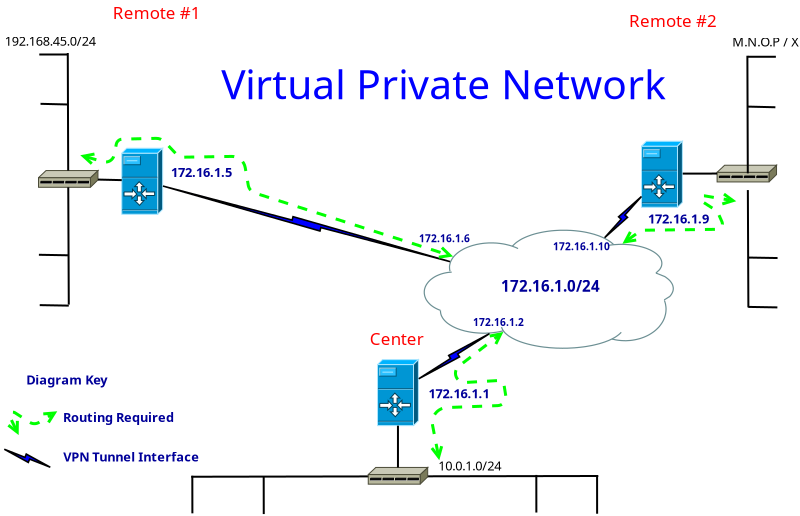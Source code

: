 <?xml version="1.0" encoding="UTF-8"?>
<dia:diagram xmlns:dia="http://www.lysator.liu.se/~alla/dia/">
  <dia:layer name="Background" visible="true" active="true">
    <dia:object type="Standard - Line" version="0" id="O0">
      <dia:attribute name="obj_pos">
        <dia:point val="10.2,28.575"/>
      </dia:attribute>
      <dia:attribute name="obj_bb">
        <dia:rectangle val="10.15,28.488;30.601,28.625"/>
      </dia:attribute>
      <dia:attribute name="conn_endpoints">
        <dia:point val="10.2,28.575"/>
        <dia:point val="30.551,28.538"/>
      </dia:attribute>
      <dia:attribute name="numcp">
        <dia:int val="1"/>
      </dia:attribute>
    </dia:object>
    <dia:object type="Cisco - Server with PC Router" version="1" id="O1">
      <dia:attribute name="obj_pos">
        <dia:point val="6.725,12.151"/>
      </dia:attribute>
      <dia:attribute name="obj_bb">
        <dia:rectangle val="6.724,12.115;8.785,15.486"/>
      </dia:attribute>
      <dia:attribute name="meta">
        <dia:composite type="dict"/>
      </dia:attribute>
      <dia:attribute name="elem_corner">
        <dia:point val="6.725,12.151"/>
      </dia:attribute>
      <dia:attribute name="elem_width">
        <dia:real val="2.044"/>
      </dia:attribute>
      <dia:attribute name="elem_height">
        <dia:real val="3.299"/>
      </dia:attribute>
      <dia:attribute name="line_width">
        <dia:real val="0.1"/>
      </dia:attribute>
      <dia:attribute name="line_colour">
        <dia:color val="#000000"/>
      </dia:attribute>
      <dia:attribute name="fill_colour">
        <dia:color val="#ffffff"/>
      </dia:attribute>
      <dia:attribute name="show_background">
        <dia:boolean val="true"/>
      </dia:attribute>
      <dia:attribute name="line_style">
        <dia:enum val="0"/>
        <dia:real val="1"/>
      </dia:attribute>
      <dia:attribute name="flip_horizontal">
        <dia:boolean val="false"/>
      </dia:attribute>
      <dia:attribute name="flip_vertical">
        <dia:boolean val="false"/>
      </dia:attribute>
      <dia:attribute name="subscale">
        <dia:real val="1"/>
      </dia:attribute>
    </dia:object>
    <dia:object type="Cisco - Server with PC Router" version="1" id="O2">
      <dia:attribute name="obj_pos">
        <dia:point val="32.711,11.801"/>
      </dia:attribute>
      <dia:attribute name="obj_bb">
        <dia:rectangle val="32.71,11.765;34.77,15.136"/>
      </dia:attribute>
      <dia:attribute name="meta">
        <dia:composite type="dict"/>
      </dia:attribute>
      <dia:attribute name="elem_corner">
        <dia:point val="32.711,11.801"/>
      </dia:attribute>
      <dia:attribute name="elem_width">
        <dia:real val="2.044"/>
      </dia:attribute>
      <dia:attribute name="elem_height">
        <dia:real val="3.299"/>
      </dia:attribute>
      <dia:attribute name="line_width">
        <dia:real val="0.1"/>
      </dia:attribute>
      <dia:attribute name="line_colour">
        <dia:color val="#000000"/>
      </dia:attribute>
      <dia:attribute name="fill_colour">
        <dia:color val="#ffffff"/>
      </dia:attribute>
      <dia:attribute name="show_background">
        <dia:boolean val="true"/>
      </dia:attribute>
      <dia:attribute name="line_style">
        <dia:enum val="0"/>
        <dia:real val="1"/>
      </dia:attribute>
      <dia:attribute name="flip_horizontal">
        <dia:boolean val="false"/>
      </dia:attribute>
      <dia:attribute name="flip_vertical">
        <dia:boolean val="false"/>
      </dia:attribute>
      <dia:attribute name="subscale">
        <dia:real val="1"/>
      </dia:attribute>
    </dia:object>
    <dia:object type="Cisco - MAU" version="1" id="O3">
      <dia:attribute name="obj_pos">
        <dia:point val="36.49,13"/>
      </dia:attribute>
      <dia:attribute name="obj_bb">
        <dia:rectangle val="36.489,12.998;39.464,13.838"/>
      </dia:attribute>
      <dia:attribute name="meta">
        <dia:composite type="dict"/>
      </dia:attribute>
      <dia:attribute name="elem_corner">
        <dia:point val="36.49,13"/>
      </dia:attribute>
      <dia:attribute name="elem_width">
        <dia:real val="2.973"/>
      </dia:attribute>
      <dia:attribute name="elem_height">
        <dia:real val="0.835"/>
      </dia:attribute>
      <dia:attribute name="line_width">
        <dia:real val="0.1"/>
      </dia:attribute>
      <dia:attribute name="line_colour">
        <dia:color val="#000000"/>
      </dia:attribute>
      <dia:attribute name="fill_colour">
        <dia:color val="#ffffff"/>
      </dia:attribute>
      <dia:attribute name="show_background">
        <dia:boolean val="true"/>
      </dia:attribute>
      <dia:attribute name="line_style">
        <dia:enum val="0"/>
        <dia:real val="1"/>
      </dia:attribute>
      <dia:attribute name="flip_horizontal">
        <dia:boolean val="false"/>
      </dia:attribute>
      <dia:attribute name="flip_vertical">
        <dia:boolean val="false"/>
      </dia:attribute>
      <dia:attribute name="subscale">
        <dia:real val="1"/>
      </dia:attribute>
    </dia:object>
    <dia:object type="Cisco - MAU" version="1" id="O4">
      <dia:attribute name="obj_pos">
        <dia:point val="2.561,13.267"/>
      </dia:attribute>
      <dia:attribute name="obj_bb">
        <dia:rectangle val="2.56,13.265;5.535,14.105"/>
      </dia:attribute>
      <dia:attribute name="meta">
        <dia:composite type="dict"/>
      </dia:attribute>
      <dia:attribute name="elem_corner">
        <dia:point val="2.561,13.267"/>
      </dia:attribute>
      <dia:attribute name="elem_width">
        <dia:real val="2.973"/>
      </dia:attribute>
      <dia:attribute name="elem_height">
        <dia:real val="0.835"/>
      </dia:attribute>
      <dia:attribute name="line_width">
        <dia:real val="0.1"/>
      </dia:attribute>
      <dia:attribute name="line_colour">
        <dia:color val="#000000"/>
      </dia:attribute>
      <dia:attribute name="fill_colour">
        <dia:color val="#ffffff"/>
      </dia:attribute>
      <dia:attribute name="show_background">
        <dia:boolean val="true"/>
      </dia:attribute>
      <dia:attribute name="line_style">
        <dia:enum val="0"/>
        <dia:real val="1"/>
      </dia:attribute>
      <dia:attribute name="flip_horizontal">
        <dia:boolean val="false"/>
      </dia:attribute>
      <dia:attribute name="flip_vertical">
        <dia:boolean val="false"/>
      </dia:attribute>
      <dia:attribute name="subscale">
        <dia:real val="1"/>
      </dia:attribute>
    </dia:object>
    <dia:object type="Standard - Line" version="0" id="O5">
      <dia:attribute name="obj_pos">
        <dia:point val="34.77,13.418"/>
      </dia:attribute>
      <dia:attribute name="obj_bb">
        <dia:rectangle val="34.72,13.366;36.541,13.468"/>
      </dia:attribute>
      <dia:attribute name="conn_endpoints">
        <dia:point val="34.77,13.418"/>
        <dia:point val="36.491,13.416"/>
      </dia:attribute>
      <dia:attribute name="numcp">
        <dia:int val="1"/>
      </dia:attribute>
      <dia:connections>
        <dia:connection handle="0" to="O2" connection="10"/>
        <dia:connection handle="1" to="O3" connection="10"/>
      </dia:connections>
    </dia:object>
    <dia:object type="Standard - Line" version="0" id="O6">
      <dia:attribute name="obj_pos">
        <dia:point val="6.725,13.745"/>
      </dia:attribute>
      <dia:attribute name="obj_bb">
        <dia:rectangle val="5.484,13.666;6.776,13.796"/>
      </dia:attribute>
      <dia:attribute name="conn_endpoints">
        <dia:point val="6.725,13.745"/>
        <dia:point val="5.535,13.717"/>
      </dia:attribute>
      <dia:attribute name="numcp">
        <dia:int val="1"/>
      </dia:attribute>
      <dia:connections>
        <dia:connection handle="0" to="O1" connection="10"/>
        <dia:connection handle="1" to="O4" connection="10"/>
      </dia:connections>
    </dia:object>
    <dia:group>
      <dia:object type="Standard - Line" version="0" id="O7">
        <dia:attribute name="obj_pos">
          <dia:point val="4.046,13.267"/>
        </dia:attribute>
        <dia:attribute name="obj_bb">
          <dia:rectangle val="3.975,7.337;4.096,13.317"/>
        </dia:attribute>
        <dia:attribute name="conn_endpoints">
          <dia:point val="4.046,13.267"/>
          <dia:point val="4.025,7.388"/>
        </dia:attribute>
        <dia:attribute name="numcp">
          <dia:int val="1"/>
        </dia:attribute>
      </dia:object>
      <dia:object type="Standard - Line" version="0" id="O8">
        <dia:attribute name="obj_pos">
          <dia:point val="4.075,19.969"/>
        </dia:attribute>
        <dia:attribute name="obj_bb">
          <dia:rectangle val="3.999,14.051;4.125,20.019"/>
        </dia:attribute>
        <dia:attribute name="conn_endpoints">
          <dia:point val="4.075,19.969"/>
          <dia:point val="4.049,14.101"/>
        </dia:attribute>
        <dia:attribute name="numcp">
          <dia:int val="1"/>
        </dia:attribute>
      </dia:object>
      <dia:object type="Standard - Line" version="0" id="O9">
        <dia:attribute name="obj_pos">
          <dia:point val="4,7.463"/>
        </dia:attribute>
        <dia:attribute name="obj_bb">
          <dia:rectangle val="2.55,7.412;4.05,7.513"/>
        </dia:attribute>
        <dia:attribute name="conn_endpoints">
          <dia:point val="4,7.463"/>
          <dia:point val="2.6,7.463"/>
        </dia:attribute>
        <dia:attribute name="numcp">
          <dia:int val="1"/>
        </dia:attribute>
      </dia:object>
      <dia:object type="Standard - Line" version="0" id="O10">
        <dia:attribute name="obj_pos">
          <dia:point val="4.05,9.963"/>
        </dia:attribute>
        <dia:attribute name="obj_bb">
          <dia:rectangle val="2.611,9.878;4.101,10.014"/>
        </dia:attribute>
        <dia:attribute name="conn_endpoints">
          <dia:point val="4.05,9.963"/>
          <dia:point val="2.662,9.929"/>
        </dia:attribute>
        <dia:attribute name="numcp">
          <dia:int val="1"/>
        </dia:attribute>
      </dia:object>
      <dia:object type="Standard - Line" version="0" id="O11">
        <dia:attribute name="obj_pos">
          <dia:point val="4.075,20.019"/>
        </dia:attribute>
        <dia:attribute name="obj_bb">
          <dia:rectangle val="2.571,19.944;4.126,20.07"/>
        </dia:attribute>
        <dia:attribute name="conn_endpoints">
          <dia:point val="4.075,20.019"/>
          <dia:point val="2.622,19.994"/>
        </dia:attribute>
        <dia:attribute name="numcp">
          <dia:int val="1"/>
        </dia:attribute>
      </dia:object>
      <dia:object type="Standard - Line" version="0" id="O12">
        <dia:attribute name="obj_pos">
          <dia:point val="4.034,17.502"/>
        </dia:attribute>
        <dia:attribute name="obj_bb">
          <dia:rectangle val="2.53,17.426;4.085,17.552"/>
        </dia:attribute>
        <dia:attribute name="conn_endpoints">
          <dia:point val="4.034,17.502"/>
          <dia:point val="2.581,17.477"/>
        </dia:attribute>
        <dia:attribute name="numcp">
          <dia:int val="1"/>
        </dia:attribute>
      </dia:object>
    </dia:group>
    <dia:group>
      <dia:object type="Standard - Line" version="0" id="O13">
        <dia:attribute name="obj_pos">
          <dia:point val="38.026,13.406"/>
        </dia:attribute>
        <dia:attribute name="obj_bb">
          <dia:rectangle val="37.955,7.476;38.076,13.456"/>
        </dia:attribute>
        <dia:attribute name="conn_endpoints">
          <dia:point val="38.026,13.406"/>
          <dia:point val="38.005,7.526"/>
        </dia:attribute>
        <dia:attribute name="numcp">
          <dia:int val="1"/>
        </dia:attribute>
      </dia:object>
      <dia:object type="Standard - Line" version="0" id="O14">
        <dia:attribute name="obj_pos">
          <dia:point val="39.43,7.576"/>
        </dia:attribute>
        <dia:attribute name="obj_bb">
          <dia:rectangle val="37.98,7.526;39.48,7.626"/>
        </dia:attribute>
        <dia:attribute name="conn_endpoints">
          <dia:point val="39.43,7.576"/>
          <dia:point val="38.03,7.576"/>
        </dia:attribute>
        <dia:attribute name="numcp">
          <dia:int val="1"/>
        </dia:attribute>
      </dia:object>
      <dia:object type="Standard - Line" version="0" id="O15">
        <dia:attribute name="obj_pos">
          <dia:point val="39.405,10.101"/>
        </dia:attribute>
        <dia:attribute name="obj_bb">
          <dia:rectangle val="37.966,10.017;39.456,10.153"/>
        </dia:attribute>
        <dia:attribute name="conn_endpoints">
          <dia:point val="39.405,10.101"/>
          <dia:point val="38.017,10.068"/>
        </dia:attribute>
        <dia:attribute name="numcp">
          <dia:int val="1"/>
        </dia:attribute>
      </dia:object>
      <dia:group>
        <dia:object type="Standard - Line" version="0" id="O16">
          <dia:attribute name="obj_pos">
            <dia:point val="38.055,20.108"/>
          </dia:attribute>
          <dia:attribute name="obj_bb">
            <dia:rectangle val="37.979,14.19;38.105,20.158"/>
          </dia:attribute>
          <dia:attribute name="conn_endpoints">
            <dia:point val="38.055,20.108"/>
            <dia:point val="38.029,14.24"/>
          </dia:attribute>
          <dia:attribute name="numcp">
            <dia:int val="1"/>
          </dia:attribute>
        </dia:object>
        <dia:object type="Standard - Line" version="0" id="O17">
          <dia:attribute name="obj_pos">
            <dia:point val="39.505,20.108"/>
          </dia:attribute>
          <dia:attribute name="obj_bb">
            <dia:rectangle val="38.001,20.032;39.556,20.159"/>
          </dia:attribute>
          <dia:attribute name="conn_endpoints">
            <dia:point val="39.505,20.108"/>
            <dia:point val="38.052,20.083"/>
          </dia:attribute>
          <dia:attribute name="numcp">
            <dia:int val="1"/>
          </dia:attribute>
        </dia:object>
        <dia:object type="Standard - Line" version="0" id="O18">
          <dia:attribute name="obj_pos">
            <dia:point val="39.514,17.64"/>
          </dia:attribute>
          <dia:attribute name="obj_bb">
            <dia:rectangle val="38.01,17.565;39.565,17.691"/>
          </dia:attribute>
          <dia:attribute name="conn_endpoints">
            <dia:point val="39.514,17.64"/>
            <dia:point val="38.061,17.616"/>
          </dia:attribute>
          <dia:attribute name="numcp">
            <dia:int val="1"/>
          </dia:attribute>
        </dia:object>
      </dia:group>
    </dia:group>
    <dia:object type="Cisco - Server with PC Router" version="1" id="O19">
      <dia:attribute name="obj_pos">
        <dia:point val="19.512,22.721"/>
      </dia:attribute>
      <dia:attribute name="obj_bb">
        <dia:rectangle val="19.511,22.685;21.571,26.056"/>
      </dia:attribute>
      <dia:attribute name="meta">
        <dia:composite type="dict"/>
      </dia:attribute>
      <dia:attribute name="elem_corner">
        <dia:point val="19.512,22.721"/>
      </dia:attribute>
      <dia:attribute name="elem_width">
        <dia:real val="2.044"/>
      </dia:attribute>
      <dia:attribute name="elem_height">
        <dia:real val="3.299"/>
      </dia:attribute>
      <dia:attribute name="line_width">
        <dia:real val="0.1"/>
      </dia:attribute>
      <dia:attribute name="line_colour">
        <dia:color val="#000000"/>
      </dia:attribute>
      <dia:attribute name="fill_colour">
        <dia:color val="#ffffff"/>
      </dia:attribute>
      <dia:attribute name="show_background">
        <dia:boolean val="true"/>
      </dia:attribute>
      <dia:attribute name="line_style">
        <dia:enum val="0"/>
        <dia:real val="1"/>
      </dia:attribute>
      <dia:attribute name="flip_horizontal">
        <dia:boolean val="false"/>
      </dia:attribute>
      <dia:attribute name="flip_vertical">
        <dia:boolean val="false"/>
      </dia:attribute>
      <dia:attribute name="subscale">
        <dia:real val="1"/>
      </dia:attribute>
    </dia:object>
    <dia:object type="Cisco - MAU" version="1" id="O20">
      <dia:attribute name="obj_pos">
        <dia:point val="19.048,28.111"/>
      </dia:attribute>
      <dia:attribute name="obj_bb">
        <dia:rectangle val="19.047,28.108;22.022,28.948"/>
      </dia:attribute>
      <dia:attribute name="meta">
        <dia:composite type="dict"/>
      </dia:attribute>
      <dia:attribute name="elem_corner">
        <dia:point val="19.048,28.111"/>
      </dia:attribute>
      <dia:attribute name="elem_width">
        <dia:real val="2.973"/>
      </dia:attribute>
      <dia:attribute name="elem_height">
        <dia:real val="0.835"/>
      </dia:attribute>
      <dia:attribute name="line_width">
        <dia:real val="0.1"/>
      </dia:attribute>
      <dia:attribute name="line_colour">
        <dia:color val="#000000"/>
      </dia:attribute>
      <dia:attribute name="fill_colour">
        <dia:color val="#ffffff"/>
      </dia:attribute>
      <dia:attribute name="show_background">
        <dia:boolean val="true"/>
      </dia:attribute>
      <dia:attribute name="line_style">
        <dia:enum val="0"/>
        <dia:real val="1"/>
      </dia:attribute>
      <dia:attribute name="flip_horizontal">
        <dia:boolean val="false"/>
      </dia:attribute>
      <dia:attribute name="flip_vertical">
        <dia:boolean val="false"/>
      </dia:attribute>
      <dia:attribute name="subscale">
        <dia:real val="1"/>
      </dia:attribute>
    </dia:object>
    <dia:object type="Standard - Line" version="0" id="O21">
      <dia:attribute name="obj_pos">
        <dia:point val="20.534,26.02"/>
      </dia:attribute>
      <dia:attribute name="obj_bb">
        <dia:rectangle val="20.484,25.97;20.584,28.16"/>
      </dia:attribute>
      <dia:attribute name="conn_endpoints">
        <dia:point val="20.534,26.02"/>
        <dia:point val="20.534,28.11"/>
      </dia:attribute>
      <dia:attribute name="numcp">
        <dia:int val="1"/>
      </dia:attribute>
      <dia:connections>
        <dia:connection handle="0" to="O19" connection="10"/>
        <dia:connection handle="1" to="O20" connection="10"/>
      </dia:connections>
    </dia:object>
    <dia:object type="Standard - Line" version="0" id="O22">
      <dia:attribute name="obj_pos">
        <dia:point val="13.821,28.561"/>
      </dia:attribute>
      <dia:attribute name="obj_bb">
        <dia:rectangle val="13.771,28.511;13.874,30.49"/>
      </dia:attribute>
      <dia:attribute name="conn_endpoints">
        <dia:point val="13.821,28.561"/>
        <dia:point val="13.824,30.44"/>
      </dia:attribute>
      <dia:attribute name="numcp">
        <dia:int val="1"/>
      </dia:attribute>
    </dia:object>
    <dia:object type="Standard - Line" version="0" id="O23">
      <dia:attribute name="obj_pos">
        <dia:point val="10.252,28.527"/>
      </dia:attribute>
      <dia:attribute name="obj_bb">
        <dia:rectangle val="10.202,28.477;10.305,30.456"/>
      </dia:attribute>
      <dia:attribute name="conn_endpoints">
        <dia:point val="10.252,28.527"/>
        <dia:point val="10.255,30.406"/>
      </dia:attribute>
      <dia:attribute name="numcp">
        <dia:int val="1"/>
      </dia:attribute>
    </dia:object>
    <dia:object type="Standard - Line" version="0" id="O24">
      <dia:attribute name="obj_pos">
        <dia:point val="30.49,28.546"/>
      </dia:attribute>
      <dia:attribute name="obj_bb">
        <dia:rectangle val="30.44,28.495;30.543,30.474"/>
      </dia:attribute>
      <dia:attribute name="conn_endpoints">
        <dia:point val="30.49,28.546"/>
        <dia:point val="30.492,30.424"/>
      </dia:attribute>
      <dia:attribute name="numcp">
        <dia:int val="1"/>
      </dia:attribute>
    </dia:object>
    <dia:object type="Standard - Line" version="0" id="O25">
      <dia:attribute name="obj_pos">
        <dia:point val="27.452,28.485"/>
      </dia:attribute>
      <dia:attribute name="obj_bb">
        <dia:rectangle val="27.402,28.434;27.504,30.413"/>
      </dia:attribute>
      <dia:attribute name="conn_endpoints">
        <dia:point val="27.452,28.485"/>
        <dia:point val="27.454,30.363"/>
      </dia:attribute>
      <dia:attribute name="numcp">
        <dia:int val="1"/>
      </dia:attribute>
    </dia:object>
    <dia:object type="Standard - Text" version="1" id="O26">
      <dia:attribute name="obj_pos">
        <dia:point val="6.268,5.693"/>
      </dia:attribute>
      <dia:attribute name="obj_bb">
        <dia:rectangle val="6.268,4.845;10.483,5.868"/>
      </dia:attribute>
      <dia:attribute name="text">
        <dia:composite type="text">
          <dia:attribute name="string">
            <dia:string>#Remote #1#</dia:string>
          </dia:attribute>
          <dia:attribute name="font">
            <dia:font family="sans" style="0" name="Helvetica"/>
          </dia:attribute>
          <dia:attribute name="height">
            <dia:real val="1.058"/>
          </dia:attribute>
          <dia:attribute name="pos">
            <dia:point val="6.268,5.693"/>
          </dia:attribute>
          <dia:attribute name="color">
            <dia:color val="#ff0000"/>
          </dia:attribute>
          <dia:attribute name="alignment">
            <dia:enum val="0"/>
          </dia:attribute>
        </dia:composite>
      </dia:attribute>
      <dia:attribute name="valign">
        <dia:enum val="3"/>
      </dia:attribute>
    </dia:object>
    <dia:object type="Standard - Text" version="1" id="O27">
      <dia:attribute name="obj_pos">
        <dia:point val="32.089,6.09"/>
      </dia:attribute>
      <dia:attribute name="obj_bb">
        <dia:rectangle val="32.089,5.242;36.304,6.265"/>
      </dia:attribute>
      <dia:attribute name="text">
        <dia:composite type="text">
          <dia:attribute name="string">
            <dia:string>#Remote #2#</dia:string>
          </dia:attribute>
          <dia:attribute name="font">
            <dia:font family="sans" style="0" name="Helvetica"/>
          </dia:attribute>
          <dia:attribute name="height">
            <dia:real val="1.058"/>
          </dia:attribute>
          <dia:attribute name="pos">
            <dia:point val="32.089,6.09"/>
          </dia:attribute>
          <dia:attribute name="color">
            <dia:color val="#ff0000"/>
          </dia:attribute>
          <dia:attribute name="alignment">
            <dia:enum val="0"/>
          </dia:attribute>
        </dia:composite>
      </dia:attribute>
      <dia:attribute name="valign">
        <dia:enum val="3"/>
      </dia:attribute>
    </dia:object>
    <dia:object type="Standard - Text" version="1" id="O28">
      <dia:attribute name="obj_pos">
        <dia:point val="19.122,21.991"/>
      </dia:attribute>
      <dia:attribute name="obj_bb">
        <dia:rectangle val="19.122,21.143;21.582,22.166"/>
      </dia:attribute>
      <dia:attribute name="text">
        <dia:composite type="text">
          <dia:attribute name="string">
            <dia:string>#Center#</dia:string>
          </dia:attribute>
          <dia:attribute name="font">
            <dia:font family="sans" style="0" name="Helvetica"/>
          </dia:attribute>
          <dia:attribute name="height">
            <dia:real val="1.058"/>
          </dia:attribute>
          <dia:attribute name="pos">
            <dia:point val="19.122,21.991"/>
          </dia:attribute>
          <dia:attribute name="color">
            <dia:color val="#ff0000"/>
          </dia:attribute>
          <dia:attribute name="alignment">
            <dia:enum val="0"/>
          </dia:attribute>
        </dia:composite>
      </dia:attribute>
      <dia:attribute name="valign">
        <dia:enum val="3"/>
      </dia:attribute>
    </dia:object>
    <dia:object type="Cisco - Cloud White" version="1" id="O29">
      <dia:attribute name="obj_pos">
        <dia:point val="21.85,16.25"/>
      </dia:attribute>
      <dia:attribute name="obj_bb">
        <dia:rectangle val="21.82,16.22;34.33,22.18"/>
      </dia:attribute>
      <dia:attribute name="meta">
        <dia:composite type="dict"/>
      </dia:attribute>
      <dia:attribute name="elem_corner">
        <dia:point val="21.85,16.25"/>
      </dia:attribute>
      <dia:attribute name="elem_width">
        <dia:real val="12.45"/>
      </dia:attribute>
      <dia:attribute name="elem_height">
        <dia:real val="5.9"/>
      </dia:attribute>
      <dia:attribute name="line_width">
        <dia:real val="6"/>
      </dia:attribute>
      <dia:attribute name="line_colour">
        <dia:color val="#ff0000"/>
      </dia:attribute>
      <dia:attribute name="fill_colour">
        <dia:color val="#00ff00"/>
      </dia:attribute>
      <dia:attribute name="show_background">
        <dia:boolean val="true"/>
      </dia:attribute>
      <dia:attribute name="line_style">
        <dia:enum val="0"/>
        <dia:real val="1"/>
      </dia:attribute>
      <dia:attribute name="flip_horizontal">
        <dia:boolean val="false"/>
      </dia:attribute>
      <dia:attribute name="flip_vertical">
        <dia:boolean val="false"/>
      </dia:attribute>
      <dia:attribute name="subscale">
        <dia:real val="0.0"/>
      </dia:attribute>
    </dia:object>
    <dia:object type="Network - WAN Link" version="1" id="O30">
      <dia:attribute name="obj_pos">
        <dia:point val="25.113,21.417"/>
      </dia:attribute>
      <dia:attribute name="obj_bb">
        <dia:rectangle val="21.571,21.417;25.113,23.677"/>
      </dia:attribute>
      <dia:attribute name="conn_endpoints">
        <dia:point val="25.113,21.417"/>
        <dia:point val="21.571,23.677"/>
      </dia:attribute>
      <dia:attribute name="width">
        <dia:real val="0.4"/>
      </dia:attribute>
      <dia:attribute name="line_color">
        <dia:color val="#000000"/>
      </dia:attribute>
      <dia:attribute name="fill_color">
        <dia:color val="#0000ff"/>
      </dia:attribute>
      <dia:connections>
        <dia:connection handle="0" to="O29" connection="14"/>
        <dia:connection handle="1" to="O19" connection="10"/>
      </dia:connections>
    </dia:object>
    <dia:object type="Standard - Text" version="1" id="O31">
      <dia:attribute name="obj_pos">
        <dia:point val="22.06,24.645"/>
      </dia:attribute>
      <dia:attribute name="obj_bb">
        <dia:rectangle val="22.06,24.005;25.512,24.777"/>
      </dia:attribute>
      <dia:attribute name="text">
        <dia:composite type="text">
          <dia:attribute name="string">
            <dia:string>#172.16.1.1#</dia:string>
          </dia:attribute>
          <dia:attribute name="font">
            <dia:font family="sans" style="80" name="Helvetica-Bold"/>
          </dia:attribute>
          <dia:attribute name="height">
            <dia:real val="0.8"/>
          </dia:attribute>
          <dia:attribute name="pos">
            <dia:point val="22.06,24.645"/>
          </dia:attribute>
          <dia:attribute name="color">
            <dia:color val="#000099"/>
          </dia:attribute>
          <dia:attribute name="alignment">
            <dia:enum val="0"/>
          </dia:attribute>
        </dia:composite>
      </dia:attribute>
      <dia:attribute name="valign">
        <dia:enum val="3"/>
      </dia:attribute>
    </dia:object>
    <dia:object type="Standard - Text" version="1" id="O32">
      <dia:attribute name="obj_pos">
        <dia:point val="25.68,19.33"/>
      </dia:attribute>
      <dia:attribute name="obj_bb">
        <dia:rectangle val="25.68,18.575;31.14,19.485"/>
      </dia:attribute>
      <dia:attribute name="text">
        <dia:composite type="text">
          <dia:attribute name="string">
            <dia:string>#172.16.1.0/24#</dia:string>
          </dia:attribute>
          <dia:attribute name="font">
            <dia:font family="sans" style="80" name="Helvetica-Bold"/>
          </dia:attribute>
          <dia:attribute name="height">
            <dia:real val="0.945"/>
          </dia:attribute>
          <dia:attribute name="pos">
            <dia:point val="25.68,19.33"/>
          </dia:attribute>
          <dia:attribute name="color">
            <dia:color val="#000099"/>
          </dia:attribute>
          <dia:attribute name="alignment">
            <dia:enum val="0"/>
          </dia:attribute>
        </dia:composite>
      </dia:attribute>
      <dia:attribute name="valign">
        <dia:enum val="3"/>
      </dia:attribute>
    </dia:object>
    <dia:object type="Standard - Text" version="1" id="O33">
      <dia:attribute name="obj_pos">
        <dia:point val="0.87,7.025"/>
      </dia:attribute>
      <dia:attribute name="obj_bb">
        <dia:rectangle val="0.87,6.385;5.55,7.157"/>
      </dia:attribute>
      <dia:attribute name="text">
        <dia:composite type="text">
          <dia:attribute name="string">
            <dia:string>#192.168.45.0/24#</dia:string>
          </dia:attribute>
          <dia:attribute name="font">
            <dia:font family="sans" style="0" name="Helvetica"/>
          </dia:attribute>
          <dia:attribute name="height">
            <dia:real val="0.8"/>
          </dia:attribute>
          <dia:attribute name="pos">
            <dia:point val="0.87,7.025"/>
          </dia:attribute>
          <dia:attribute name="color">
            <dia:color val="#000000"/>
          </dia:attribute>
          <dia:attribute name="alignment">
            <dia:enum val="0"/>
          </dia:attribute>
        </dia:composite>
      </dia:attribute>
      <dia:attribute name="valign">
        <dia:enum val="3"/>
      </dia:attribute>
    </dia:object>
    <dia:object type="Standard - Text" version="1" id="O34">
      <dia:attribute name="obj_pos">
        <dia:point val="3.7,13.05"/>
      </dia:attribute>
      <dia:attribute name="obj_bb">
        <dia:rectangle val="3.7,12.41;3.7,13.182"/>
      </dia:attribute>
      <dia:attribute name="text">
        <dia:composite type="text">
          <dia:attribute name="string">
            <dia:string>##</dia:string>
          </dia:attribute>
          <dia:attribute name="font">
            <dia:font family="sans" style="0" name="Helvetica"/>
          </dia:attribute>
          <dia:attribute name="height">
            <dia:real val="0.8"/>
          </dia:attribute>
          <dia:attribute name="pos">
            <dia:point val="3.7,13.05"/>
          </dia:attribute>
          <dia:attribute name="color">
            <dia:color val="#000000"/>
          </dia:attribute>
          <dia:attribute name="alignment">
            <dia:enum val="0"/>
          </dia:attribute>
        </dia:composite>
      </dia:attribute>
      <dia:attribute name="valign">
        <dia:enum val="3"/>
      </dia:attribute>
    </dia:object>
    <dia:object type="Standard - Text" version="1" id="O35">
      <dia:attribute name="obj_pos">
        <dia:point val="22.545,28.265"/>
      </dia:attribute>
      <dia:attribute name="obj_bb">
        <dia:rectangle val="22.545,27.625;25.825,28.398"/>
      </dia:attribute>
      <dia:attribute name="text">
        <dia:composite type="text">
          <dia:attribute name="string">
            <dia:string>#10.0.1.0/24#</dia:string>
          </dia:attribute>
          <dia:attribute name="font">
            <dia:font family="sans" style="0" name="Helvetica"/>
          </dia:attribute>
          <dia:attribute name="height">
            <dia:real val="0.8"/>
          </dia:attribute>
          <dia:attribute name="pos">
            <dia:point val="22.545,28.265"/>
          </dia:attribute>
          <dia:attribute name="color">
            <dia:color val="#000000"/>
          </dia:attribute>
          <dia:attribute name="alignment">
            <dia:enum val="0"/>
          </dia:attribute>
        </dia:composite>
      </dia:attribute>
      <dia:attribute name="valign">
        <dia:enum val="3"/>
      </dia:attribute>
    </dia:object>
    <dia:object type="Network - WAN Link" version="1" id="O36">
      <dia:attribute name="obj_pos">
        <dia:point val="23.138,17.819"/>
      </dia:attribute>
      <dia:attribute name="obj_bb">
        <dia:rectangle val="8.784,14.041;23.138,17.819"/>
      </dia:attribute>
      <dia:attribute name="conn_endpoints">
        <dia:point val="23.138,17.819"/>
        <dia:point val="8.784,14.041"/>
      </dia:attribute>
      <dia:attribute name="width">
        <dia:real val="0.4"/>
      </dia:attribute>
      <dia:attribute name="line_color">
        <dia:color val="#000000"/>
      </dia:attribute>
      <dia:attribute name="fill_color">
        <dia:color val="#0000ff"/>
      </dia:attribute>
      <dia:connections>
        <dia:connection handle="0" to="O29" connection="14"/>
        <dia:connection handle="1" to="O1" connection="10"/>
      </dia:connections>
    </dia:object>
    <dia:object type="Network - WAN Link" version="1" id="O37">
      <dia:attribute name="obj_pos">
        <dia:point val="32.711,14.562"/>
      </dia:attribute>
      <dia:attribute name="obj_bb">
        <dia:rectangle val="30.867,14.562;32.711,16.623"/>
      </dia:attribute>
      <dia:attribute name="conn_endpoints">
        <dia:point val="32.711,14.562"/>
        <dia:point val="30.867,16.623"/>
      </dia:attribute>
      <dia:attribute name="width">
        <dia:real val="0.4"/>
      </dia:attribute>
      <dia:attribute name="line_color">
        <dia:color val="#000000"/>
      </dia:attribute>
      <dia:attribute name="fill_color">
        <dia:color val="#0000ff"/>
      </dia:attribute>
      <dia:connections>
        <dia:connection handle="0" to="O2" connection="10"/>
        <dia:connection handle="1" to="O29" connection="14"/>
      </dia:connections>
    </dia:object>
    <dia:object type="Standard - Text" version="1" id="O38">
      <dia:attribute name="obj_pos">
        <dia:point val="9.19,13.59"/>
      </dia:attribute>
      <dia:attribute name="obj_bb">
        <dia:rectangle val="9.19,12.931;12.662,13.761"/>
      </dia:attribute>
      <dia:attribute name="text">
        <dia:composite type="text">
          <dia:attribute name="string">
            <dia:string>#172.16.1.5#</dia:string>
          </dia:attribute>
          <dia:attribute name="font">
            <dia:font family="sans" style="80" name="Helvetica-Bold"/>
          </dia:attribute>
          <dia:attribute name="height">
            <dia:real val="0.8"/>
          </dia:attribute>
          <dia:attribute name="pos">
            <dia:point val="9.19,13.59"/>
          </dia:attribute>
          <dia:attribute name="color">
            <dia:color val="#000099"/>
          </dia:attribute>
          <dia:attribute name="alignment">
            <dia:enum val="0"/>
          </dia:attribute>
        </dia:composite>
      </dia:attribute>
      <dia:attribute name="valign">
        <dia:enum val="3"/>
      </dia:attribute>
    </dia:object>
    <dia:object type="Standard - Text" version="1" id="O39">
      <dia:attribute name="obj_pos">
        <dia:point val="33.035,15.915"/>
      </dia:attribute>
      <dia:attribute name="obj_bb">
        <dia:rectangle val="33.035,15.256;36.507,16.086"/>
      </dia:attribute>
      <dia:attribute name="text">
        <dia:composite type="text">
          <dia:attribute name="string">
            <dia:string>#172.16.1.9#</dia:string>
          </dia:attribute>
          <dia:attribute name="font">
            <dia:font family="sans" style="80" name="Helvetica-Bold"/>
          </dia:attribute>
          <dia:attribute name="height">
            <dia:real val="0.8"/>
          </dia:attribute>
          <dia:attribute name="pos">
            <dia:point val="33.035,15.915"/>
          </dia:attribute>
          <dia:attribute name="color">
            <dia:color val="#000099"/>
          </dia:attribute>
          <dia:attribute name="alignment">
            <dia:enum val="0"/>
          </dia:attribute>
        </dia:composite>
      </dia:attribute>
      <dia:attribute name="valign">
        <dia:enum val="3"/>
      </dia:attribute>
    </dia:object>
    <dia:object type="Standard - Text" version="1" id="O40">
      <dia:attribute name="obj_pos">
        <dia:point val="11.7,9.7"/>
      </dia:attribute>
      <dia:attribute name="obj_bb">
        <dia:rectangle val="11.7,7.668;32.385,10.12"/>
      </dia:attribute>
      <dia:attribute name="text">
        <dia:composite type="text">
          <dia:attribute name="string">
            <dia:string>#Virtual Private Network#</dia:string>
          </dia:attribute>
          <dia:attribute name="font">
            <dia:font family="sans" style="0" name="Helvetica"/>
          </dia:attribute>
          <dia:attribute name="height">
            <dia:real val="2.54"/>
          </dia:attribute>
          <dia:attribute name="pos">
            <dia:point val="11.7,9.7"/>
          </dia:attribute>
          <dia:attribute name="color">
            <dia:color val="#0000ff"/>
          </dia:attribute>
          <dia:attribute name="alignment">
            <dia:enum val="0"/>
          </dia:attribute>
        </dia:composite>
      </dia:attribute>
      <dia:attribute name="valign">
        <dia:enum val="3"/>
      </dia:attribute>
    </dia:object>
    <dia:object type="Standard - PolyLine" version="0" id="O41">
      <dia:attribute name="obj_pos">
        <dia:point val="22.6,27.75"/>
      </dia:attribute>
      <dia:attribute name="obj_bb">
        <dia:rectangle val="22.026,19.238;28.529,27.838"/>
      </dia:attribute>
      <dia:attribute name="poly_points">
        <dia:point val="22.6,27.75"/>
        <dia:point val="22.1,25.15"/>
        <dia:point val="26,25"/>
        <dia:point val="25.8,23.75"/>
        <dia:point val="22.4,23.95"/>
        <dia:point val="28.529,19.238"/>
      </dia:attribute>
      <dia:attribute name="line_color">
        <dia:color val="#00ff00"/>
      </dia:attribute>
      <dia:attribute name="line_width">
        <dia:real val="0.15"/>
      </dia:attribute>
      <dia:attribute name="line_style">
        <dia:enum val="1"/>
      </dia:attribute>
      <dia:attribute name="dashlength">
        <dia:real val="0.5"/>
      </dia:attribute>
      <dia:attribute name="start_arrow">
        <dia:enum val="1"/>
      </dia:attribute>
      <dia:attribute name="start_arrow_length">
        <dia:real val="0.5"/>
      </dia:attribute>
      <dia:attribute name="start_arrow_width">
        <dia:real val="0.5"/>
      </dia:attribute>
      <dia:attribute name="end_arrow">
        <dia:enum val="1"/>
      </dia:attribute>
      <dia:attribute name="end_arrow_length">
        <dia:real val="0.5"/>
      </dia:attribute>
      <dia:attribute name="end_arrow_width">
        <dia:real val="0.5"/>
      </dia:attribute>
      <dia:attribute name="corner_radius">
        <dia:real val="1.1"/>
      </dia:attribute>
      <dia:connections>
        <dia:connection handle="5" to="O29" connection="14"/>
      </dia:connections>
    </dia:object>
    <dia:object type="Standard - PolyLine" version="0" id="O42">
      <dia:attribute name="obj_pos">
        <dia:point val="28.529,19.238"/>
      </dia:attribute>
      <dia:attribute name="obj_bb">
        <dia:rectangle val="28.529,14.264;37.536,19.242"/>
      </dia:attribute>
      <dia:attribute name="poly_points">
        <dia:point val="28.529,19.238"/>
        <dia:point val="32.7,16.25"/>
        <dia:point val="36.9,16.2"/>
        <dia:point val="36.5,15.3"/>
        <dia:point val="35.1,14.4"/>
        <dia:point val="37.45,14.8"/>
      </dia:attribute>
      <dia:attribute name="line_color">
        <dia:color val="#00ff00"/>
      </dia:attribute>
      <dia:attribute name="line_width">
        <dia:real val="0.15"/>
      </dia:attribute>
      <dia:attribute name="line_style">
        <dia:enum val="1"/>
      </dia:attribute>
      <dia:attribute name="dashlength">
        <dia:real val="0.5"/>
      </dia:attribute>
      <dia:attribute name="start_arrow">
        <dia:enum val="1"/>
      </dia:attribute>
      <dia:attribute name="start_arrow_length">
        <dia:real val="0.5"/>
      </dia:attribute>
      <dia:attribute name="start_arrow_width">
        <dia:real val="0.5"/>
      </dia:attribute>
      <dia:attribute name="end_arrow">
        <dia:enum val="1"/>
      </dia:attribute>
      <dia:attribute name="end_arrow_length">
        <dia:real val="0.5"/>
      </dia:attribute>
      <dia:attribute name="end_arrow_width">
        <dia:real val="0.5"/>
      </dia:attribute>
      <dia:attribute name="corner_radius">
        <dia:real val="1.1"/>
      </dia:attribute>
      <dia:connections>
        <dia:connection handle="0" to="O29" connection="14"/>
      </dia:connections>
    </dia:object>
    <dia:object type="Standard - PolyLine" version="0" id="O43">
      <dia:attribute name="obj_pos">
        <dia:point val="4.65,12.5"/>
      </dia:attribute>
      <dia:attribute name="obj_bb">
        <dia:rectangle val="4.558,11.574;28.529,19.367"/>
      </dia:attribute>
      <dia:attribute name="poly_points">
        <dia:point val="4.65,12.5"/>
        <dia:point val="6.25,12.95"/>
        <dia:point val="6.5,11.7"/>
        <dia:point val="8.7,11.65"/>
        <dia:point val="9.6,12.6"/>
        <dia:point val="12.8,12.55"/>
        <dia:point val="13.1,14.3"/>
        <dia:point val="28.529,19.238"/>
      </dia:attribute>
      <dia:attribute name="line_color">
        <dia:color val="#00ff00"/>
      </dia:attribute>
      <dia:attribute name="line_width">
        <dia:real val="0.15"/>
      </dia:attribute>
      <dia:attribute name="line_style">
        <dia:enum val="1"/>
      </dia:attribute>
      <dia:attribute name="dashlength">
        <dia:real val="0.5"/>
      </dia:attribute>
      <dia:attribute name="start_arrow">
        <dia:enum val="1"/>
      </dia:attribute>
      <dia:attribute name="start_arrow_length">
        <dia:real val="0.5"/>
      </dia:attribute>
      <dia:attribute name="start_arrow_width">
        <dia:real val="0.5"/>
      </dia:attribute>
      <dia:attribute name="end_arrow">
        <dia:enum val="1"/>
      </dia:attribute>
      <dia:attribute name="end_arrow_length">
        <dia:real val="0.5"/>
      </dia:attribute>
      <dia:attribute name="end_arrow_width">
        <dia:real val="0.5"/>
      </dia:attribute>
      <dia:attribute name="corner_radius">
        <dia:real val="1.1"/>
      </dia:attribute>
      <dia:connections>
        <dia:connection handle="7" to="O29" connection="14"/>
      </dia:connections>
    </dia:object>
    <dia:object type="Standard - PolyLine" version="0" id="O44">
      <dia:attribute name="obj_pos">
        <dia:point val="1.57,26.492"/>
      </dia:attribute>
      <dia:attribute name="obj_bb">
        <dia:rectangle val="0.802,24.979;3.603,26.592"/>
      </dia:attribute>
      <dia:attribute name="poly_points">
        <dia:point val="1.57,26.492"/>
        <dia:point val="0.87,25.042"/>
        <dia:point val="2.35,26"/>
        <dia:point val="3.5,25.3"/>
      </dia:attribute>
      <dia:attribute name="line_color">
        <dia:color val="#00ff00"/>
      </dia:attribute>
      <dia:attribute name="line_width">
        <dia:real val="0.15"/>
      </dia:attribute>
      <dia:attribute name="line_style">
        <dia:enum val="1"/>
      </dia:attribute>
      <dia:attribute name="dashlength">
        <dia:real val="0.5"/>
      </dia:attribute>
      <dia:attribute name="start_arrow">
        <dia:enum val="1"/>
      </dia:attribute>
      <dia:attribute name="start_arrow_length">
        <dia:real val="0.5"/>
      </dia:attribute>
      <dia:attribute name="start_arrow_width">
        <dia:real val="0.5"/>
      </dia:attribute>
      <dia:attribute name="end_arrow">
        <dia:enum val="1"/>
      </dia:attribute>
      <dia:attribute name="end_arrow_length">
        <dia:real val="0.5"/>
      </dia:attribute>
      <dia:attribute name="end_arrow_width">
        <dia:real val="0.5"/>
      </dia:attribute>
      <dia:attribute name="corner_radius">
        <dia:real val="1.1"/>
      </dia:attribute>
    </dia:object>
    <dia:object type="Standard - Text" version="1" id="O45">
      <dia:attribute name="obj_pos">
        <dia:point val="1.945,23.965"/>
      </dia:attribute>
      <dia:attribute name="obj_bb">
        <dia:rectangle val="1.945,23.325;6.058,24.098"/>
      </dia:attribute>
      <dia:attribute name="text">
        <dia:composite type="text">
          <dia:attribute name="string">
            <dia:string>#Diagram Key#</dia:string>
          </dia:attribute>
          <dia:attribute name="font">
            <dia:font family="sans" style="80" name="Helvetica-Bold"/>
          </dia:attribute>
          <dia:attribute name="height">
            <dia:real val="0.8"/>
          </dia:attribute>
          <dia:attribute name="pos">
            <dia:point val="1.945,23.965"/>
          </dia:attribute>
          <dia:attribute name="color">
            <dia:color val="#000099"/>
          </dia:attribute>
          <dia:attribute name="alignment">
            <dia:enum val="0"/>
          </dia:attribute>
        </dia:composite>
      </dia:attribute>
      <dia:attribute name="valign">
        <dia:enum val="3"/>
      </dia:attribute>
    </dia:object>
    <dia:object type="Standard - Text" version="1" id="O46">
      <dia:attribute name="obj_pos">
        <dia:point val="3.79,25.84"/>
      </dia:attribute>
      <dia:attribute name="obj_bb">
        <dia:rectangle val="3.79,25.2;9.428,25.973"/>
      </dia:attribute>
      <dia:attribute name="text">
        <dia:composite type="text">
          <dia:attribute name="string">
            <dia:string>#Routing Required#</dia:string>
          </dia:attribute>
          <dia:attribute name="font">
            <dia:font family="sans" style="80" name="Helvetica-Bold"/>
          </dia:attribute>
          <dia:attribute name="height">
            <dia:real val="0.8"/>
          </dia:attribute>
          <dia:attribute name="pos">
            <dia:point val="3.79,25.84"/>
          </dia:attribute>
          <dia:attribute name="color">
            <dia:color val="#000099"/>
          </dia:attribute>
          <dia:attribute name="alignment">
            <dia:enum val="0"/>
          </dia:attribute>
        </dia:composite>
      </dia:attribute>
      <dia:attribute name="valign">
        <dia:enum val="3"/>
      </dia:attribute>
    </dia:object>
    <dia:object type="Network - WAN Link" version="1" id="O47">
      <dia:attribute name="obj_pos">
        <dia:point val="3.15,28.1"/>
      </dia:attribute>
      <dia:attribute name="obj_bb">
        <dia:rectangle val="0.85,27.2;3.15,28.1"/>
      </dia:attribute>
      <dia:attribute name="conn_endpoints">
        <dia:point val="3.15,28.1"/>
        <dia:point val="0.85,27.2"/>
      </dia:attribute>
      <dia:attribute name="width">
        <dia:real val="0.4"/>
      </dia:attribute>
      <dia:attribute name="line_color">
        <dia:color val="#000000"/>
      </dia:attribute>
      <dia:attribute name="fill_color">
        <dia:color val="#0000ff"/>
      </dia:attribute>
    </dia:object>
    <dia:object type="Standard - Text" version="1" id="O48">
      <dia:attribute name="obj_pos">
        <dia:point val="3.795,27.815"/>
      </dia:attribute>
      <dia:attribute name="obj_bb">
        <dia:rectangle val="3.795,27.175;10.697,27.948"/>
      </dia:attribute>
      <dia:attribute name="text">
        <dia:composite type="text">
          <dia:attribute name="string">
            <dia:string>#VPN Tunnel Interface#</dia:string>
          </dia:attribute>
          <dia:attribute name="font">
            <dia:font family="sans" style="80" name="Helvetica-Bold"/>
          </dia:attribute>
          <dia:attribute name="height">
            <dia:real val="0.8"/>
          </dia:attribute>
          <dia:attribute name="pos">
            <dia:point val="3.795,27.815"/>
          </dia:attribute>
          <dia:attribute name="color">
            <dia:color val="#000099"/>
          </dia:attribute>
          <dia:attribute name="alignment">
            <dia:enum val="0"/>
          </dia:attribute>
        </dia:composite>
      </dia:attribute>
      <dia:attribute name="valign">
        <dia:enum val="3"/>
      </dia:attribute>
    </dia:object>
    <dia:object type="Standard - Text" version="1" id="O49">
      <dia:attribute name="obj_pos">
        <dia:point val="37.245,7.065"/>
      </dia:attribute>
      <dia:attribute name="obj_bb">
        <dia:rectangle val="37.245,6.425;40.572,7.197"/>
      </dia:attribute>
      <dia:attribute name="text">
        <dia:composite type="text">
          <dia:attribute name="string">
            <dia:string>#M.N.O.P / X#</dia:string>
          </dia:attribute>
          <dia:attribute name="font">
            <dia:font family="sans" style="0" name="Helvetica"/>
          </dia:attribute>
          <dia:attribute name="height">
            <dia:real val="0.8"/>
          </dia:attribute>
          <dia:attribute name="pos">
            <dia:point val="37.245,7.065"/>
          </dia:attribute>
          <dia:attribute name="color">
            <dia:color val="#000000"/>
          </dia:attribute>
          <dia:attribute name="alignment">
            <dia:enum val="0"/>
          </dia:attribute>
        </dia:composite>
      </dia:attribute>
      <dia:attribute name="valign">
        <dia:enum val="3"/>
      </dia:attribute>
    </dia:object>
    <dia:object type="Standard - Text" version="1" id="O50">
      <dia:attribute name="obj_pos">
        <dia:point val="24.29,21.032"/>
      </dia:attribute>
      <dia:attribute name="obj_bb">
        <dia:rectangle val="24.29,20.525;27.02,21.137"/>
      </dia:attribute>
      <dia:attribute name="text">
        <dia:composite type="text">
          <dia:attribute name="string">
            <dia:string>#172.16.1.2#</dia:string>
          </dia:attribute>
          <dia:attribute name="font">
            <dia:font family="sans" style="80" name="Helvetica-Bold"/>
          </dia:attribute>
          <dia:attribute name="height">
            <dia:real val="0.635"/>
          </dia:attribute>
          <dia:attribute name="pos">
            <dia:point val="24.29,21.032"/>
          </dia:attribute>
          <dia:attribute name="color">
            <dia:color val="#000099"/>
          </dia:attribute>
          <dia:attribute name="alignment">
            <dia:enum val="0"/>
          </dia:attribute>
        </dia:composite>
      </dia:attribute>
      <dia:attribute name="valign">
        <dia:enum val="3"/>
      </dia:attribute>
    </dia:object>
    <dia:object type="Standard - Text" version="1" id="O51">
      <dia:attribute name="obj_pos">
        <dia:point val="21.59,16.85"/>
      </dia:attribute>
      <dia:attribute name="obj_bb">
        <dia:rectangle val="21.59,16.327;24.335,16.986"/>
      </dia:attribute>
      <dia:attribute name="text">
        <dia:composite type="text">
          <dia:attribute name="string">
            <dia:string>#172.16.1.6#</dia:string>
          </dia:attribute>
          <dia:attribute name="font">
            <dia:font family="sans" style="80" name="Helvetica-Bold"/>
          </dia:attribute>
          <dia:attribute name="height">
            <dia:real val="0.635"/>
          </dia:attribute>
          <dia:attribute name="pos">
            <dia:point val="21.59,16.85"/>
          </dia:attribute>
          <dia:attribute name="color">
            <dia:color val="#000099"/>
          </dia:attribute>
          <dia:attribute name="alignment">
            <dia:enum val="0"/>
          </dia:attribute>
        </dia:composite>
      </dia:attribute>
      <dia:attribute name="valign">
        <dia:enum val="3"/>
      </dia:attribute>
    </dia:object>
    <dia:object type="Standard - Text" version="1" id="O52">
      <dia:attribute name="obj_pos">
        <dia:point val="28.28,17.255"/>
      </dia:attribute>
      <dia:attribute name="obj_bb">
        <dia:rectangle val="28.28,16.732;31.348,17.391"/>
      </dia:attribute>
      <dia:attribute name="text">
        <dia:composite type="text">
          <dia:attribute name="string">
            <dia:string>#172.16.1.10#</dia:string>
          </dia:attribute>
          <dia:attribute name="font">
            <dia:font family="sans" style="80" name="Helvetica-Bold"/>
          </dia:attribute>
          <dia:attribute name="height">
            <dia:real val="0.635"/>
          </dia:attribute>
          <dia:attribute name="pos">
            <dia:point val="28.28,17.255"/>
          </dia:attribute>
          <dia:attribute name="color">
            <dia:color val="#000099"/>
          </dia:attribute>
          <dia:attribute name="alignment">
            <dia:enum val="0"/>
          </dia:attribute>
        </dia:composite>
      </dia:attribute>
      <dia:attribute name="valign">
        <dia:enum val="3"/>
      </dia:attribute>
    </dia:object>
  </dia:layer>
</dia:diagram>
